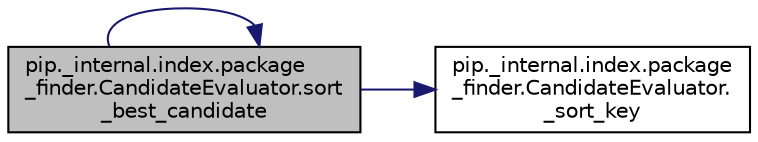 digraph "pip._internal.index.package_finder.CandidateEvaluator.sort_best_candidate"
{
 // LATEX_PDF_SIZE
  edge [fontname="Helvetica",fontsize="10",labelfontname="Helvetica",labelfontsize="10"];
  node [fontname="Helvetica",fontsize="10",shape=record];
  rankdir="LR";
  Node1 [label="pip._internal.index.package\l_finder.CandidateEvaluator.sort\l_best_candidate",height=0.2,width=0.4,color="black", fillcolor="grey75", style="filled", fontcolor="black",tooltip=" "];
  Node1 -> Node2 [color="midnightblue",fontsize="10",style="solid",fontname="Helvetica"];
  Node2 [label="pip._internal.index.package\l_finder.CandidateEvaluator.\l_sort_key",height=0.2,width=0.4,color="black", fillcolor="white", style="filled",URL="$d0/d30/classpip_1_1__internal_1_1index_1_1package__finder_1_1_candidate_evaluator.html#a6b46a2e7e38f36cd766d45bdfd49feb4",tooltip=" "];
  Node1 -> Node1 [color="midnightblue",fontsize="10",style="solid",fontname="Helvetica"];
}
